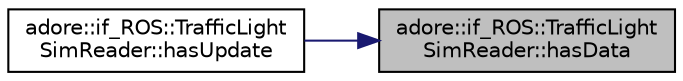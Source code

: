 digraph "adore::if_ROS::TrafficLightSimReader::hasData"
{
 // LATEX_PDF_SIZE
  edge [fontname="Helvetica",fontsize="10",labelfontname="Helvetica",labelfontsize="10"];
  node [fontname="Helvetica",fontsize="10",shape=record];
  rankdir="RL";
  Node1 [label="adore::if_ROS::TrafficLight\lSimReader::hasData",height=0.2,width=0.4,color="black", fillcolor="grey75", style="filled", fontcolor="black",tooltip=" "];
  Node1 -> Node2 [dir="back",color="midnightblue",fontsize="10",style="solid",fontname="Helvetica"];
  Node2 [label="adore::if_ROS::TrafficLight\lSimReader::hasUpdate",height=0.2,width=0.4,color="black", fillcolor="white", style="filled",URL="$classadore_1_1if__ROS_1_1TrafficLightSimReader.html#a559bbec697919d4fd564bb3121c6f707",tooltip=" "];
}
